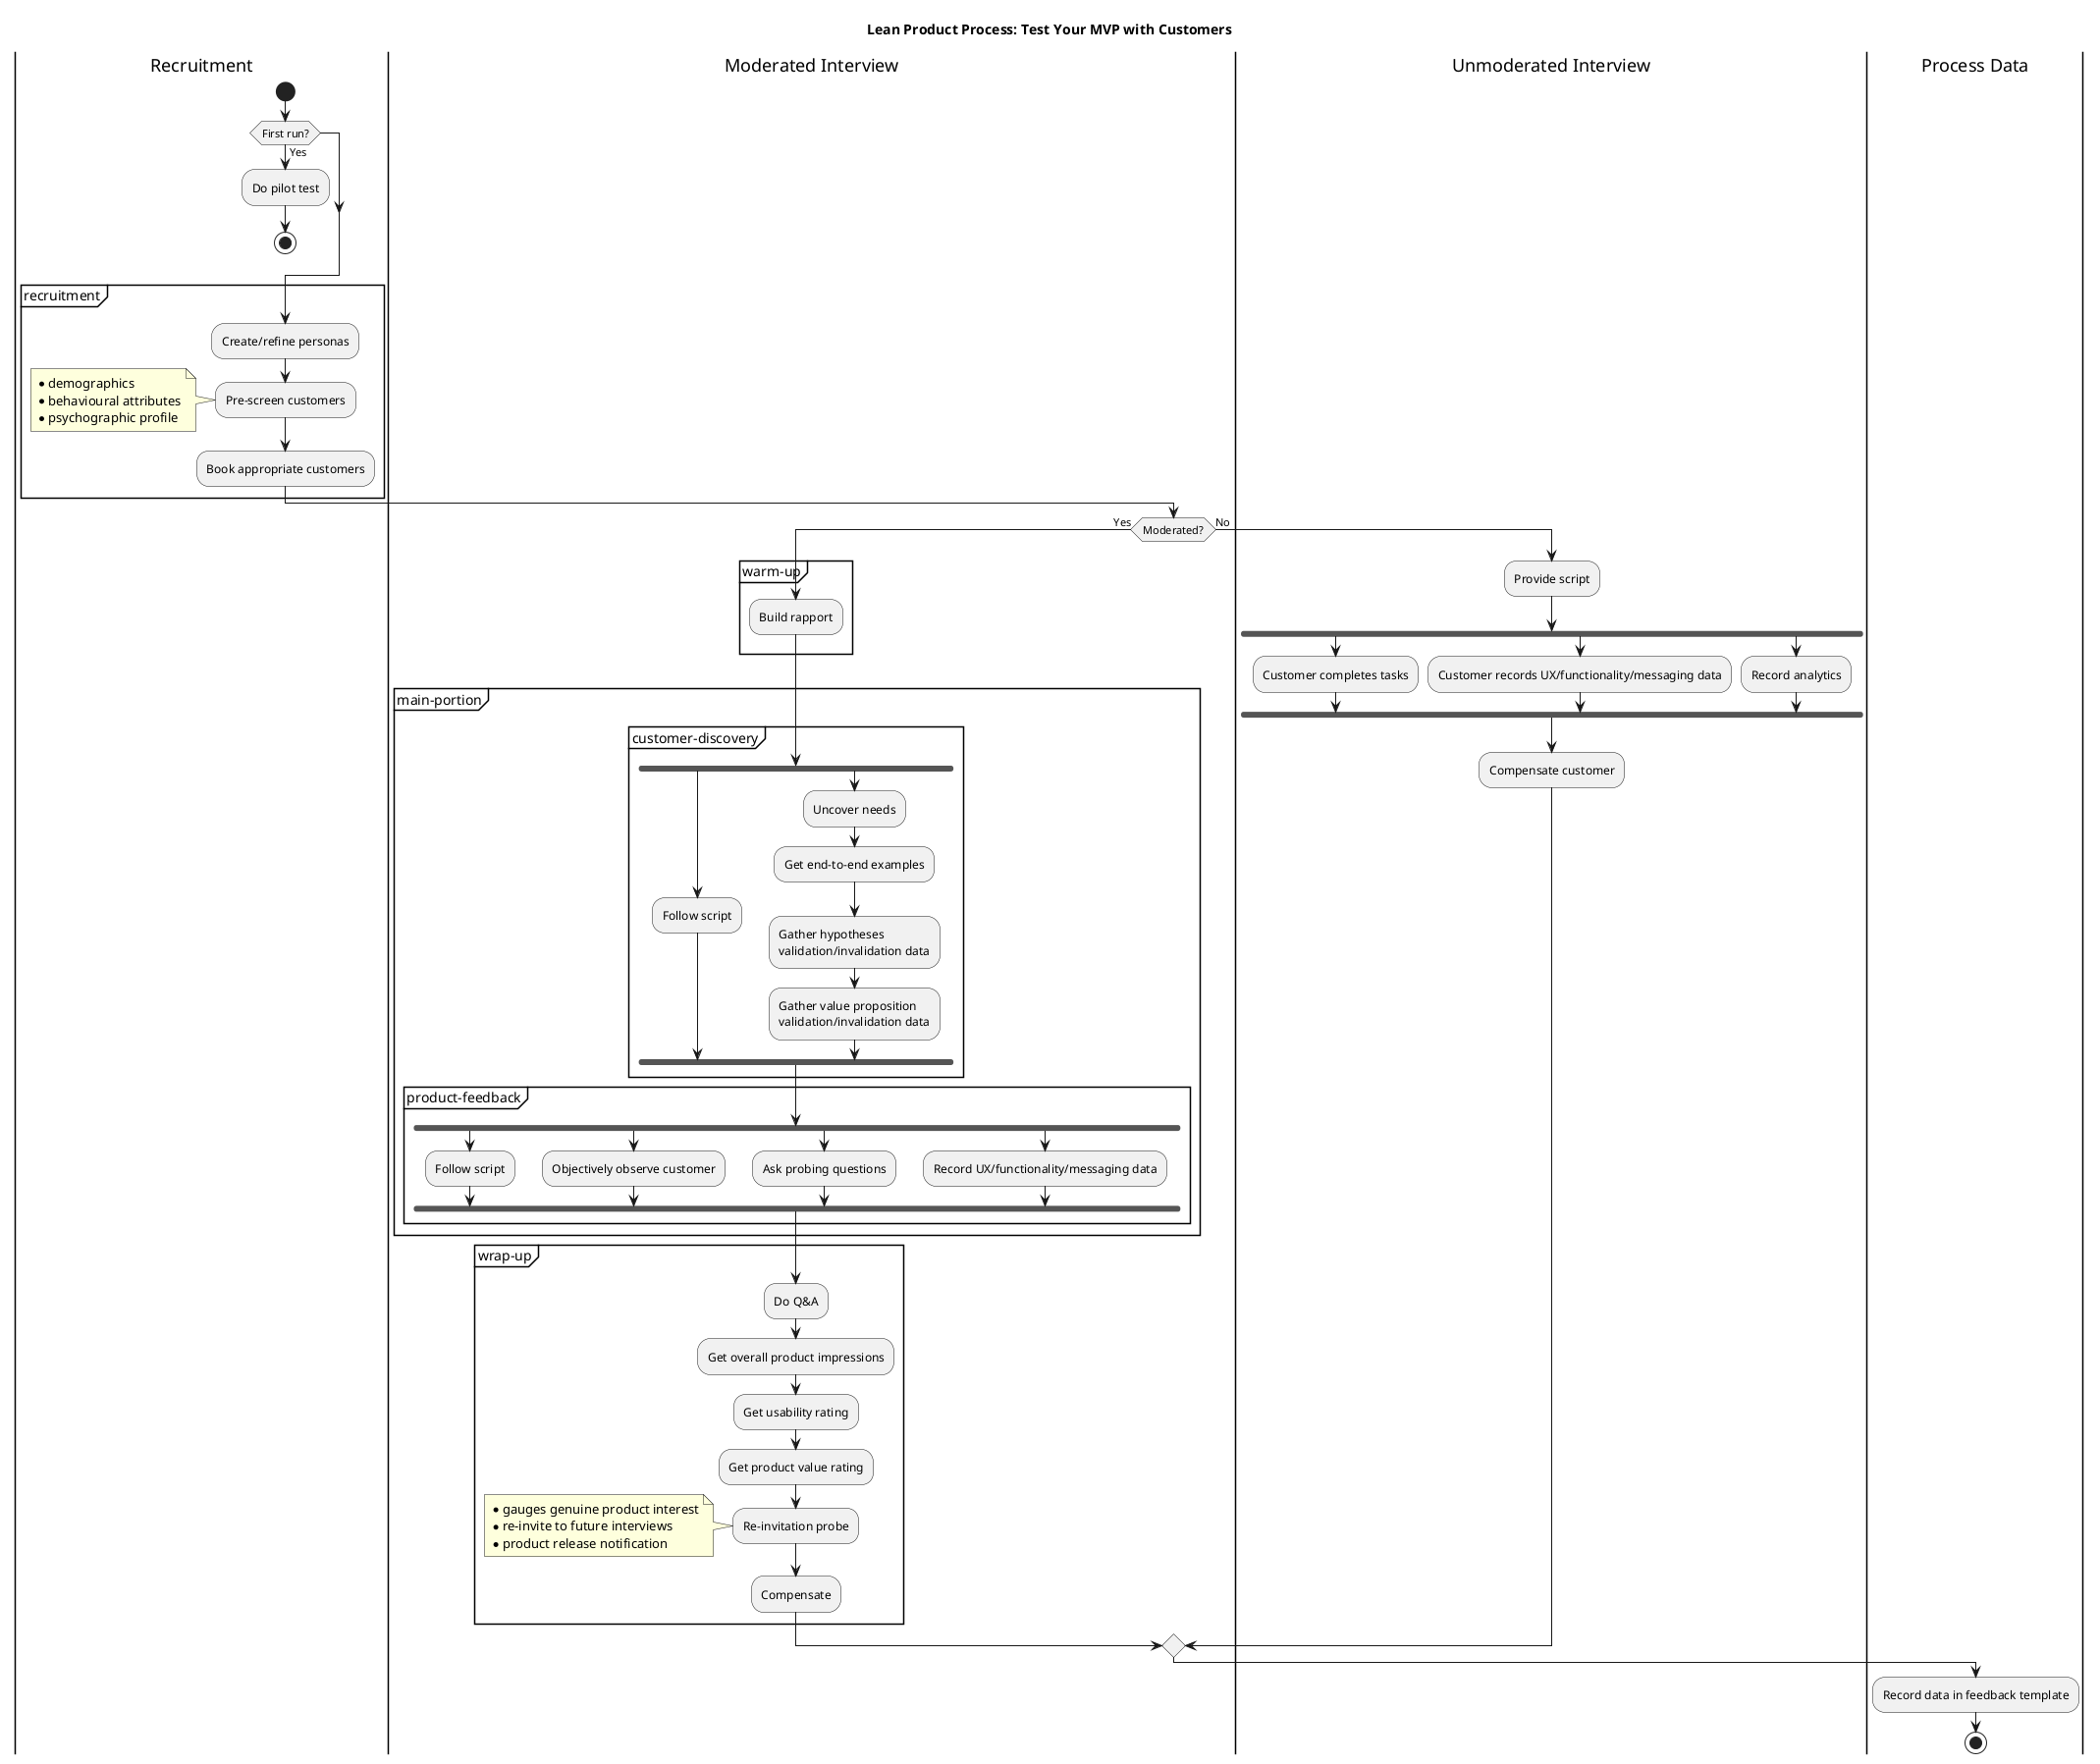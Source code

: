 @startuml
|Recruitment|

title Lean Product Process: Test Your MVP with Customers

start

if (First run?) then (Yes)
  :Do pilot test;
  stop
endif

partition recruitment {
  :Create/refine personas;
  :Pre-screen customers;
  note left
    * demographics
    * behavioural attributes
    * psychographic profile
  end note
  :Book appropriate customers;
}


|Moderated Interview|
if (Moderated?) then (Yes)
  partition warm-up {
    :Build rapport;
  }

  partition main-portion {
    partition customer-discovery {
      fork
        :Follow script;
      fork again
        :Uncover needs;
        :Get end-to-end examples;
        :Gather hypotheses
        validation/invalidation data;
        :Gather value proposition
        validation/invalidation data;
      end fork
    }

    partition product-feedback {
      fork
        :Follow script;
      fork again
        :Objectively observe customer;
      fork again
        :Ask probing questions;
      fork again
        :Record UX/functionality/messaging data;
      end fork
    }
  }

  partition wrap-up {
    :Do Q&A;
    :Get overall product impressions;
    :Get usability rating;
    :Get product value rating;
    :Re-invitation probe;
    note left
      * gauges genuine product interest
      * re-invite to future interviews
      * product release notification
    end note
    :Compensate;
   }
else (No)
  |Unmoderated Interview|
  :Provide script;
  fork
    :Customer completes tasks;
  fork again
    :Customer records UX/functionality/messaging data;
  fork again
    :Record analytics;
  end fork

  :Compensate customer;
endif

|Process Data|
:Record data in feedback template;
stop

@enduml
